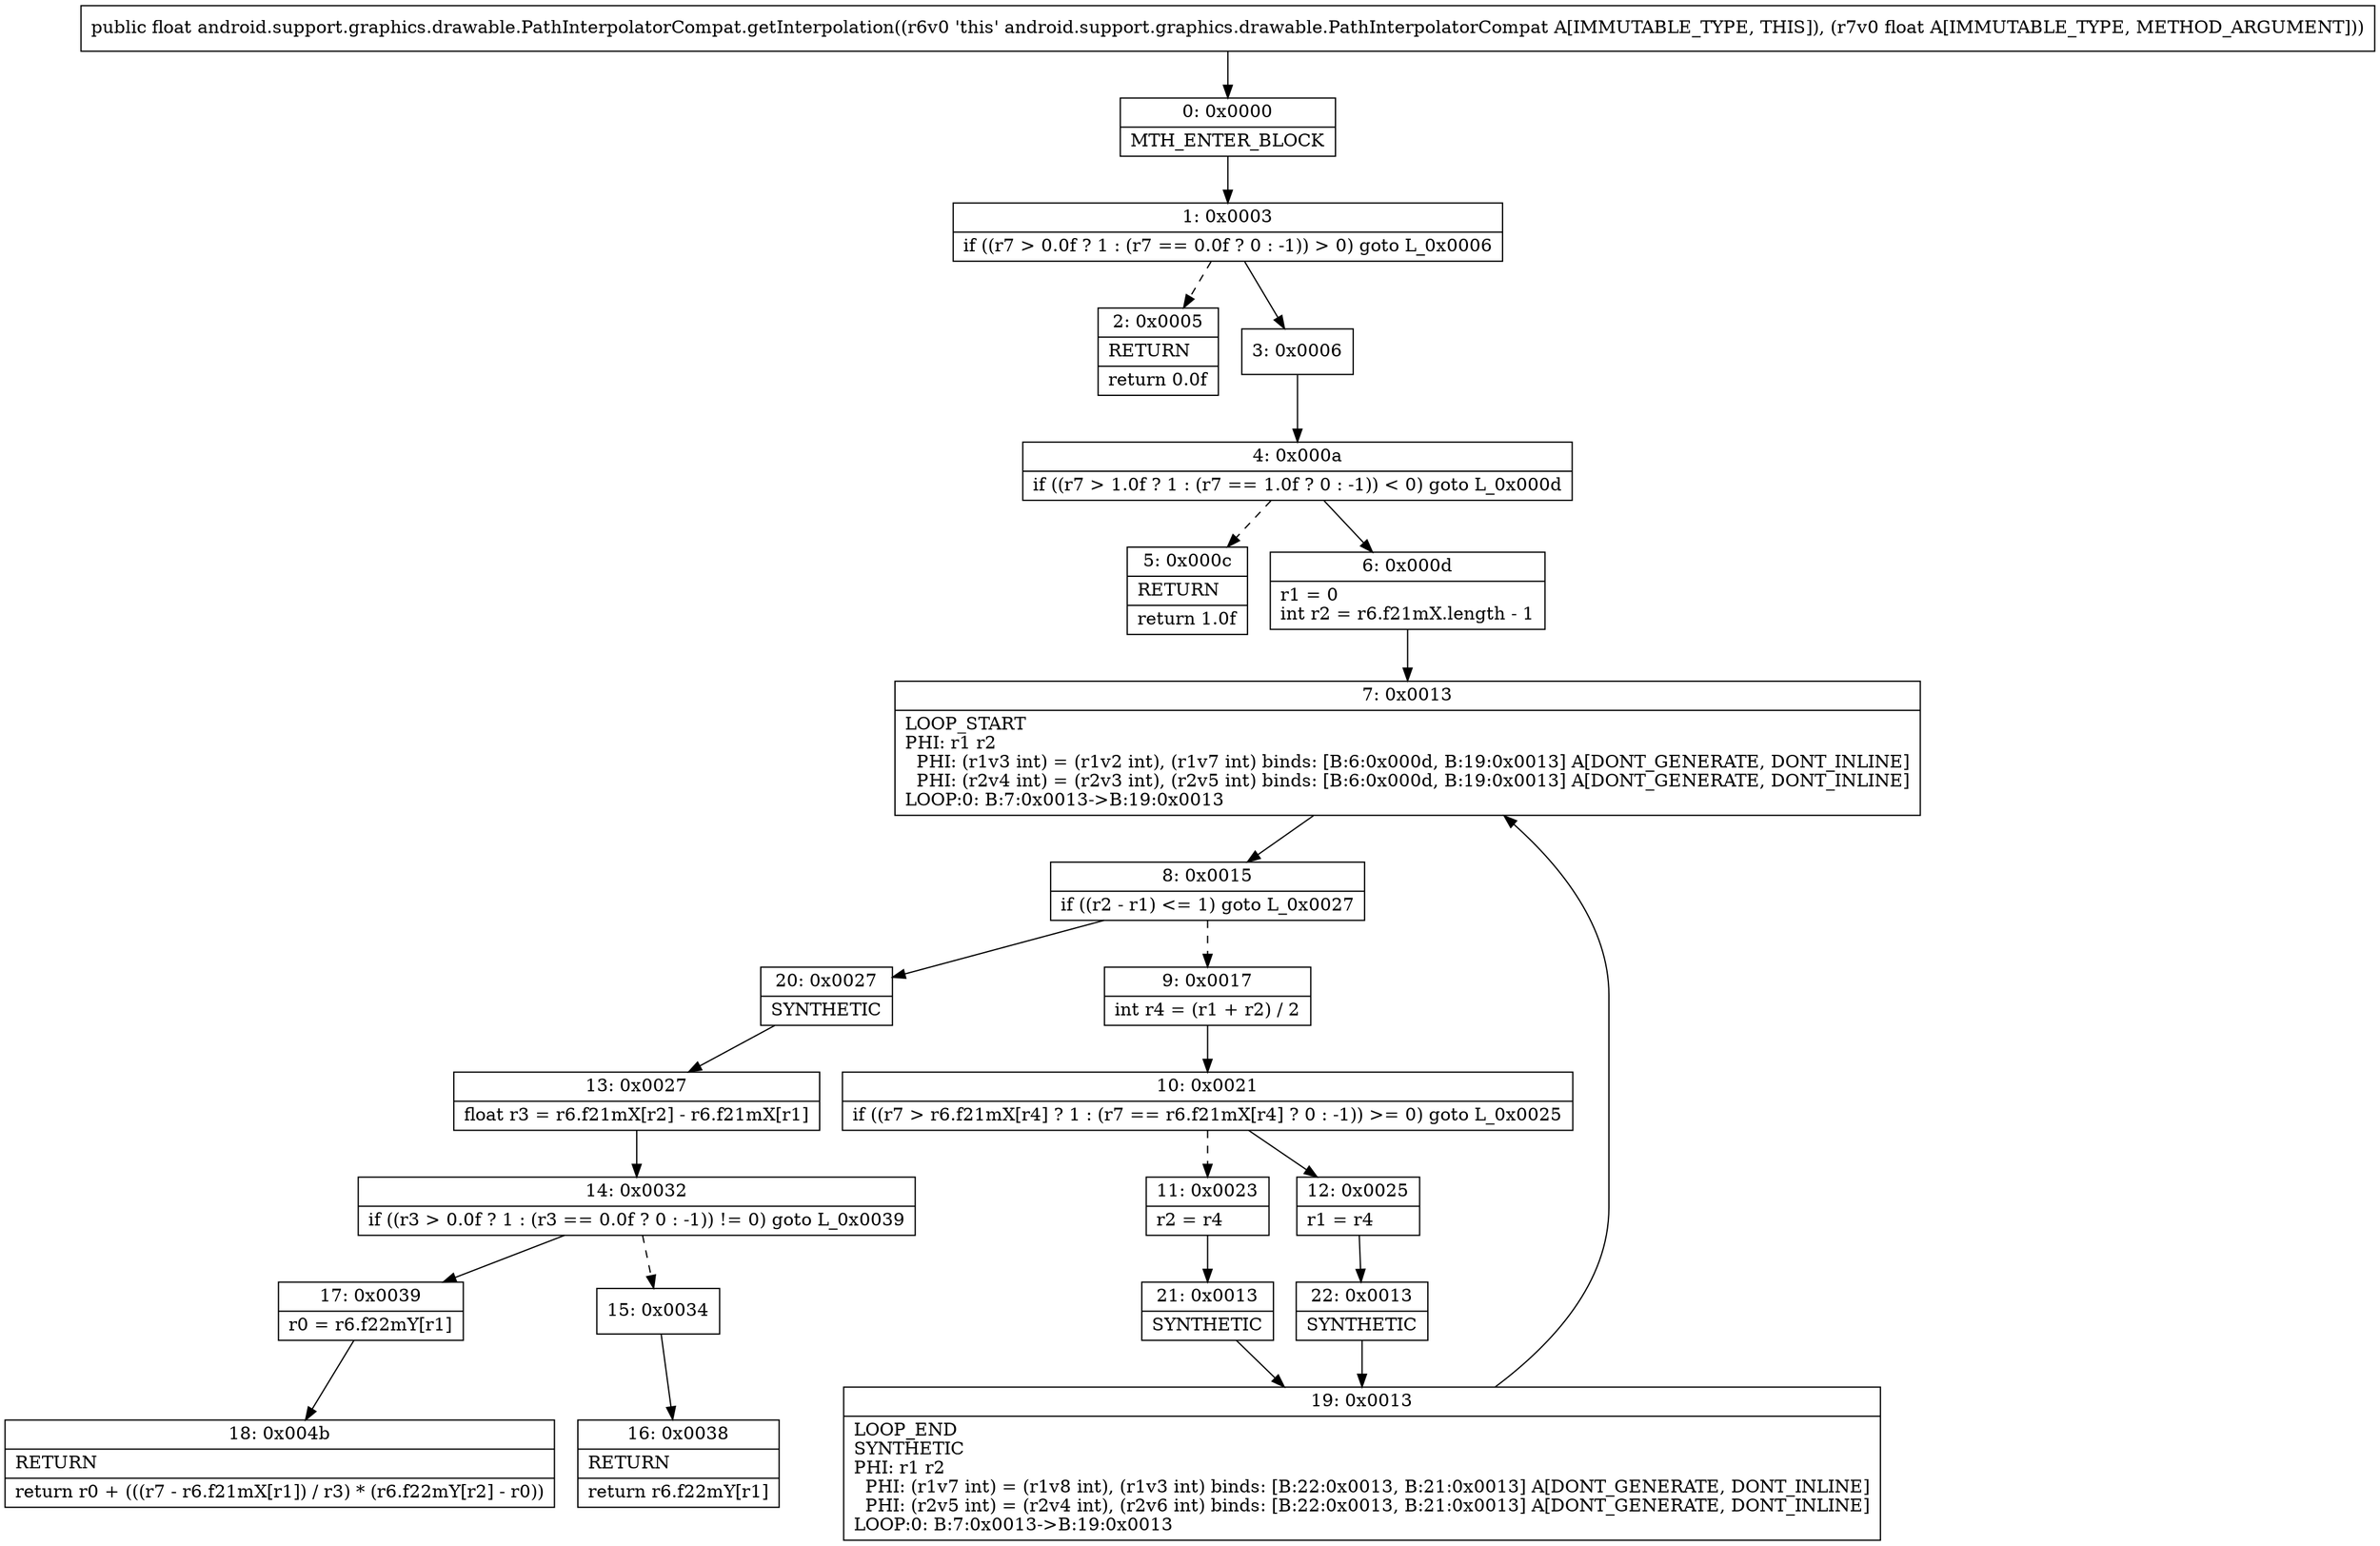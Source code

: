 digraph "CFG forandroid.support.graphics.drawable.PathInterpolatorCompat.getInterpolation(F)F" {
Node_0 [shape=record,label="{0\:\ 0x0000|MTH_ENTER_BLOCK\l}"];
Node_1 [shape=record,label="{1\:\ 0x0003|if ((r7 \> 0.0f ? 1 : (r7 == 0.0f ? 0 : \-1)) \> 0) goto L_0x0006\l}"];
Node_2 [shape=record,label="{2\:\ 0x0005|RETURN\l|return 0.0f\l}"];
Node_3 [shape=record,label="{3\:\ 0x0006}"];
Node_4 [shape=record,label="{4\:\ 0x000a|if ((r7 \> 1.0f ? 1 : (r7 == 1.0f ? 0 : \-1)) \< 0) goto L_0x000d\l}"];
Node_5 [shape=record,label="{5\:\ 0x000c|RETURN\l|return 1.0f\l}"];
Node_6 [shape=record,label="{6\:\ 0x000d|r1 = 0\lint r2 = r6.f21mX.length \- 1\l}"];
Node_7 [shape=record,label="{7\:\ 0x0013|LOOP_START\lPHI: r1 r2 \l  PHI: (r1v3 int) = (r1v2 int), (r1v7 int) binds: [B:6:0x000d, B:19:0x0013] A[DONT_GENERATE, DONT_INLINE]\l  PHI: (r2v4 int) = (r2v3 int), (r2v5 int) binds: [B:6:0x000d, B:19:0x0013] A[DONT_GENERATE, DONT_INLINE]\lLOOP:0: B:7:0x0013\-\>B:19:0x0013\l}"];
Node_8 [shape=record,label="{8\:\ 0x0015|if ((r2 \- r1) \<= 1) goto L_0x0027\l}"];
Node_9 [shape=record,label="{9\:\ 0x0017|int r4 = (r1 + r2) \/ 2\l}"];
Node_10 [shape=record,label="{10\:\ 0x0021|if ((r7 \> r6.f21mX[r4] ? 1 : (r7 == r6.f21mX[r4] ? 0 : \-1)) \>= 0) goto L_0x0025\l}"];
Node_11 [shape=record,label="{11\:\ 0x0023|r2 = r4\l}"];
Node_12 [shape=record,label="{12\:\ 0x0025|r1 = r4\l}"];
Node_13 [shape=record,label="{13\:\ 0x0027|float r3 = r6.f21mX[r2] \- r6.f21mX[r1]\l}"];
Node_14 [shape=record,label="{14\:\ 0x0032|if ((r3 \> 0.0f ? 1 : (r3 == 0.0f ? 0 : \-1)) != 0) goto L_0x0039\l}"];
Node_15 [shape=record,label="{15\:\ 0x0034}"];
Node_16 [shape=record,label="{16\:\ 0x0038|RETURN\l|return r6.f22mY[r1]\l}"];
Node_17 [shape=record,label="{17\:\ 0x0039|r0 = r6.f22mY[r1]\l}"];
Node_18 [shape=record,label="{18\:\ 0x004b|RETURN\l|return r0 + (((r7 \- r6.f21mX[r1]) \/ r3) * (r6.f22mY[r2] \- r0))\l}"];
Node_19 [shape=record,label="{19\:\ 0x0013|LOOP_END\lSYNTHETIC\lPHI: r1 r2 \l  PHI: (r1v7 int) = (r1v8 int), (r1v3 int) binds: [B:22:0x0013, B:21:0x0013] A[DONT_GENERATE, DONT_INLINE]\l  PHI: (r2v5 int) = (r2v4 int), (r2v6 int) binds: [B:22:0x0013, B:21:0x0013] A[DONT_GENERATE, DONT_INLINE]\lLOOP:0: B:7:0x0013\-\>B:19:0x0013\l}"];
Node_20 [shape=record,label="{20\:\ 0x0027|SYNTHETIC\l}"];
Node_21 [shape=record,label="{21\:\ 0x0013|SYNTHETIC\l}"];
Node_22 [shape=record,label="{22\:\ 0x0013|SYNTHETIC\l}"];
MethodNode[shape=record,label="{public float android.support.graphics.drawable.PathInterpolatorCompat.getInterpolation((r6v0 'this' android.support.graphics.drawable.PathInterpolatorCompat A[IMMUTABLE_TYPE, THIS]), (r7v0 float A[IMMUTABLE_TYPE, METHOD_ARGUMENT])) }"];
MethodNode -> Node_0;
Node_0 -> Node_1;
Node_1 -> Node_2[style=dashed];
Node_1 -> Node_3;
Node_3 -> Node_4;
Node_4 -> Node_5[style=dashed];
Node_4 -> Node_6;
Node_6 -> Node_7;
Node_7 -> Node_8;
Node_8 -> Node_9[style=dashed];
Node_8 -> Node_20;
Node_9 -> Node_10;
Node_10 -> Node_11[style=dashed];
Node_10 -> Node_12;
Node_11 -> Node_21;
Node_12 -> Node_22;
Node_13 -> Node_14;
Node_14 -> Node_15[style=dashed];
Node_14 -> Node_17;
Node_15 -> Node_16;
Node_17 -> Node_18;
Node_19 -> Node_7;
Node_20 -> Node_13;
Node_21 -> Node_19;
Node_22 -> Node_19;
}

